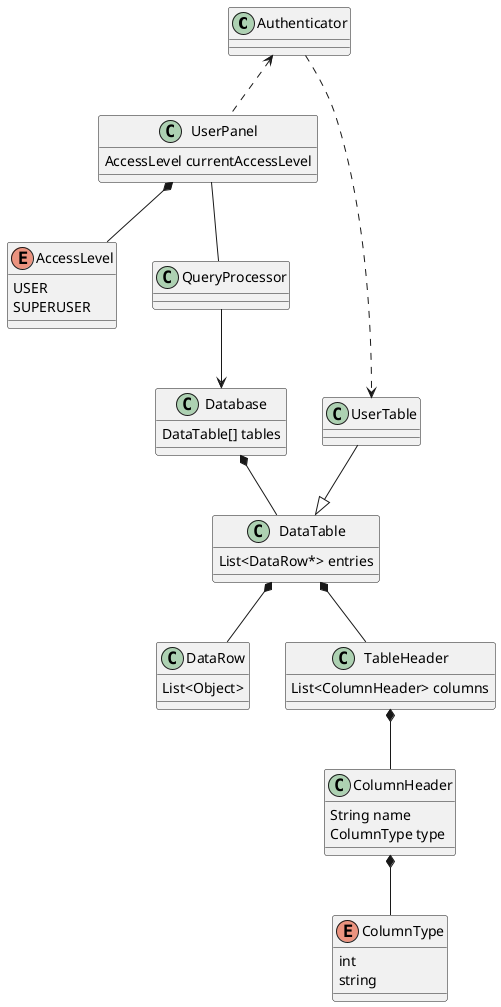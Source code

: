 @startuml

Authenticator <.. UserPanel
UserPanel *-- AccessLevel
UserPanel -- QueryProcessor
Database *-- DataTable
DataTable *-- DataRow
DataTable *-- TableHeader
TableHeader *-- ColumnHeader
ColumnHeader *-- ColumnType
QueryProcessor --> Database
UserTable --|> DataTable
Authenticator ..> UserTable

class Database {
    DataTable[] tables
}

class DataTable {
    List<DataRow*> entries
}

class TableHeader {
  List<ColumnHeader> columns
}

class ColumnHeader {
  String name
  ColumnType type
}

class UserTable

class DataRow {
List<Object>
}

class QueryProcessor {
}

class UserPanel {
AccessLevel currentAccessLevel
}

class Authenticator {
}


enum AccessLevel {
USER
SUPERUSER
}

enum ColumnType {
int
string
}

@enduml